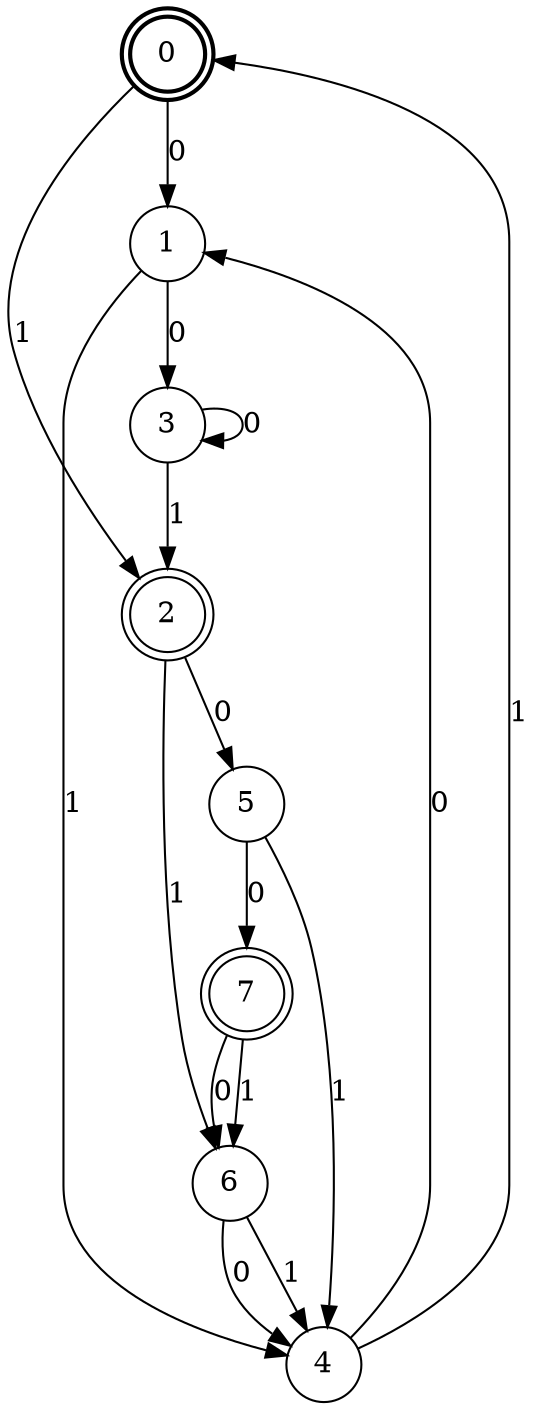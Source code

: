 digraph Automat {
    node [shape = circle];
    0 [style = "bold"];
    0 [peripheries=2]
    0 -> 1 [label = "0"];
    0 -> 2 [label = "1"];
    1 -> 3 [label = "0"];
    1 -> 4 [label = "1"];
    2 [peripheries=2]
    2 -> 5 [label = "0"];
    2 -> 6 [label = "1"];
    3 -> 3 [label = "0"];
    3 -> 2 [label = "1"];
    4 -> 1 [label = "0"];
    4 -> 0 [label = "1"];
    5 -> 7 [label = "0"];
    5 -> 4 [label = "1"];
    6 -> 4 [label = "0"];
    6 -> 4 [label = "1"];
    7 [peripheries=2]
    7 -> 6 [label = "0"];
    7 -> 6 [label = "1"];
}
